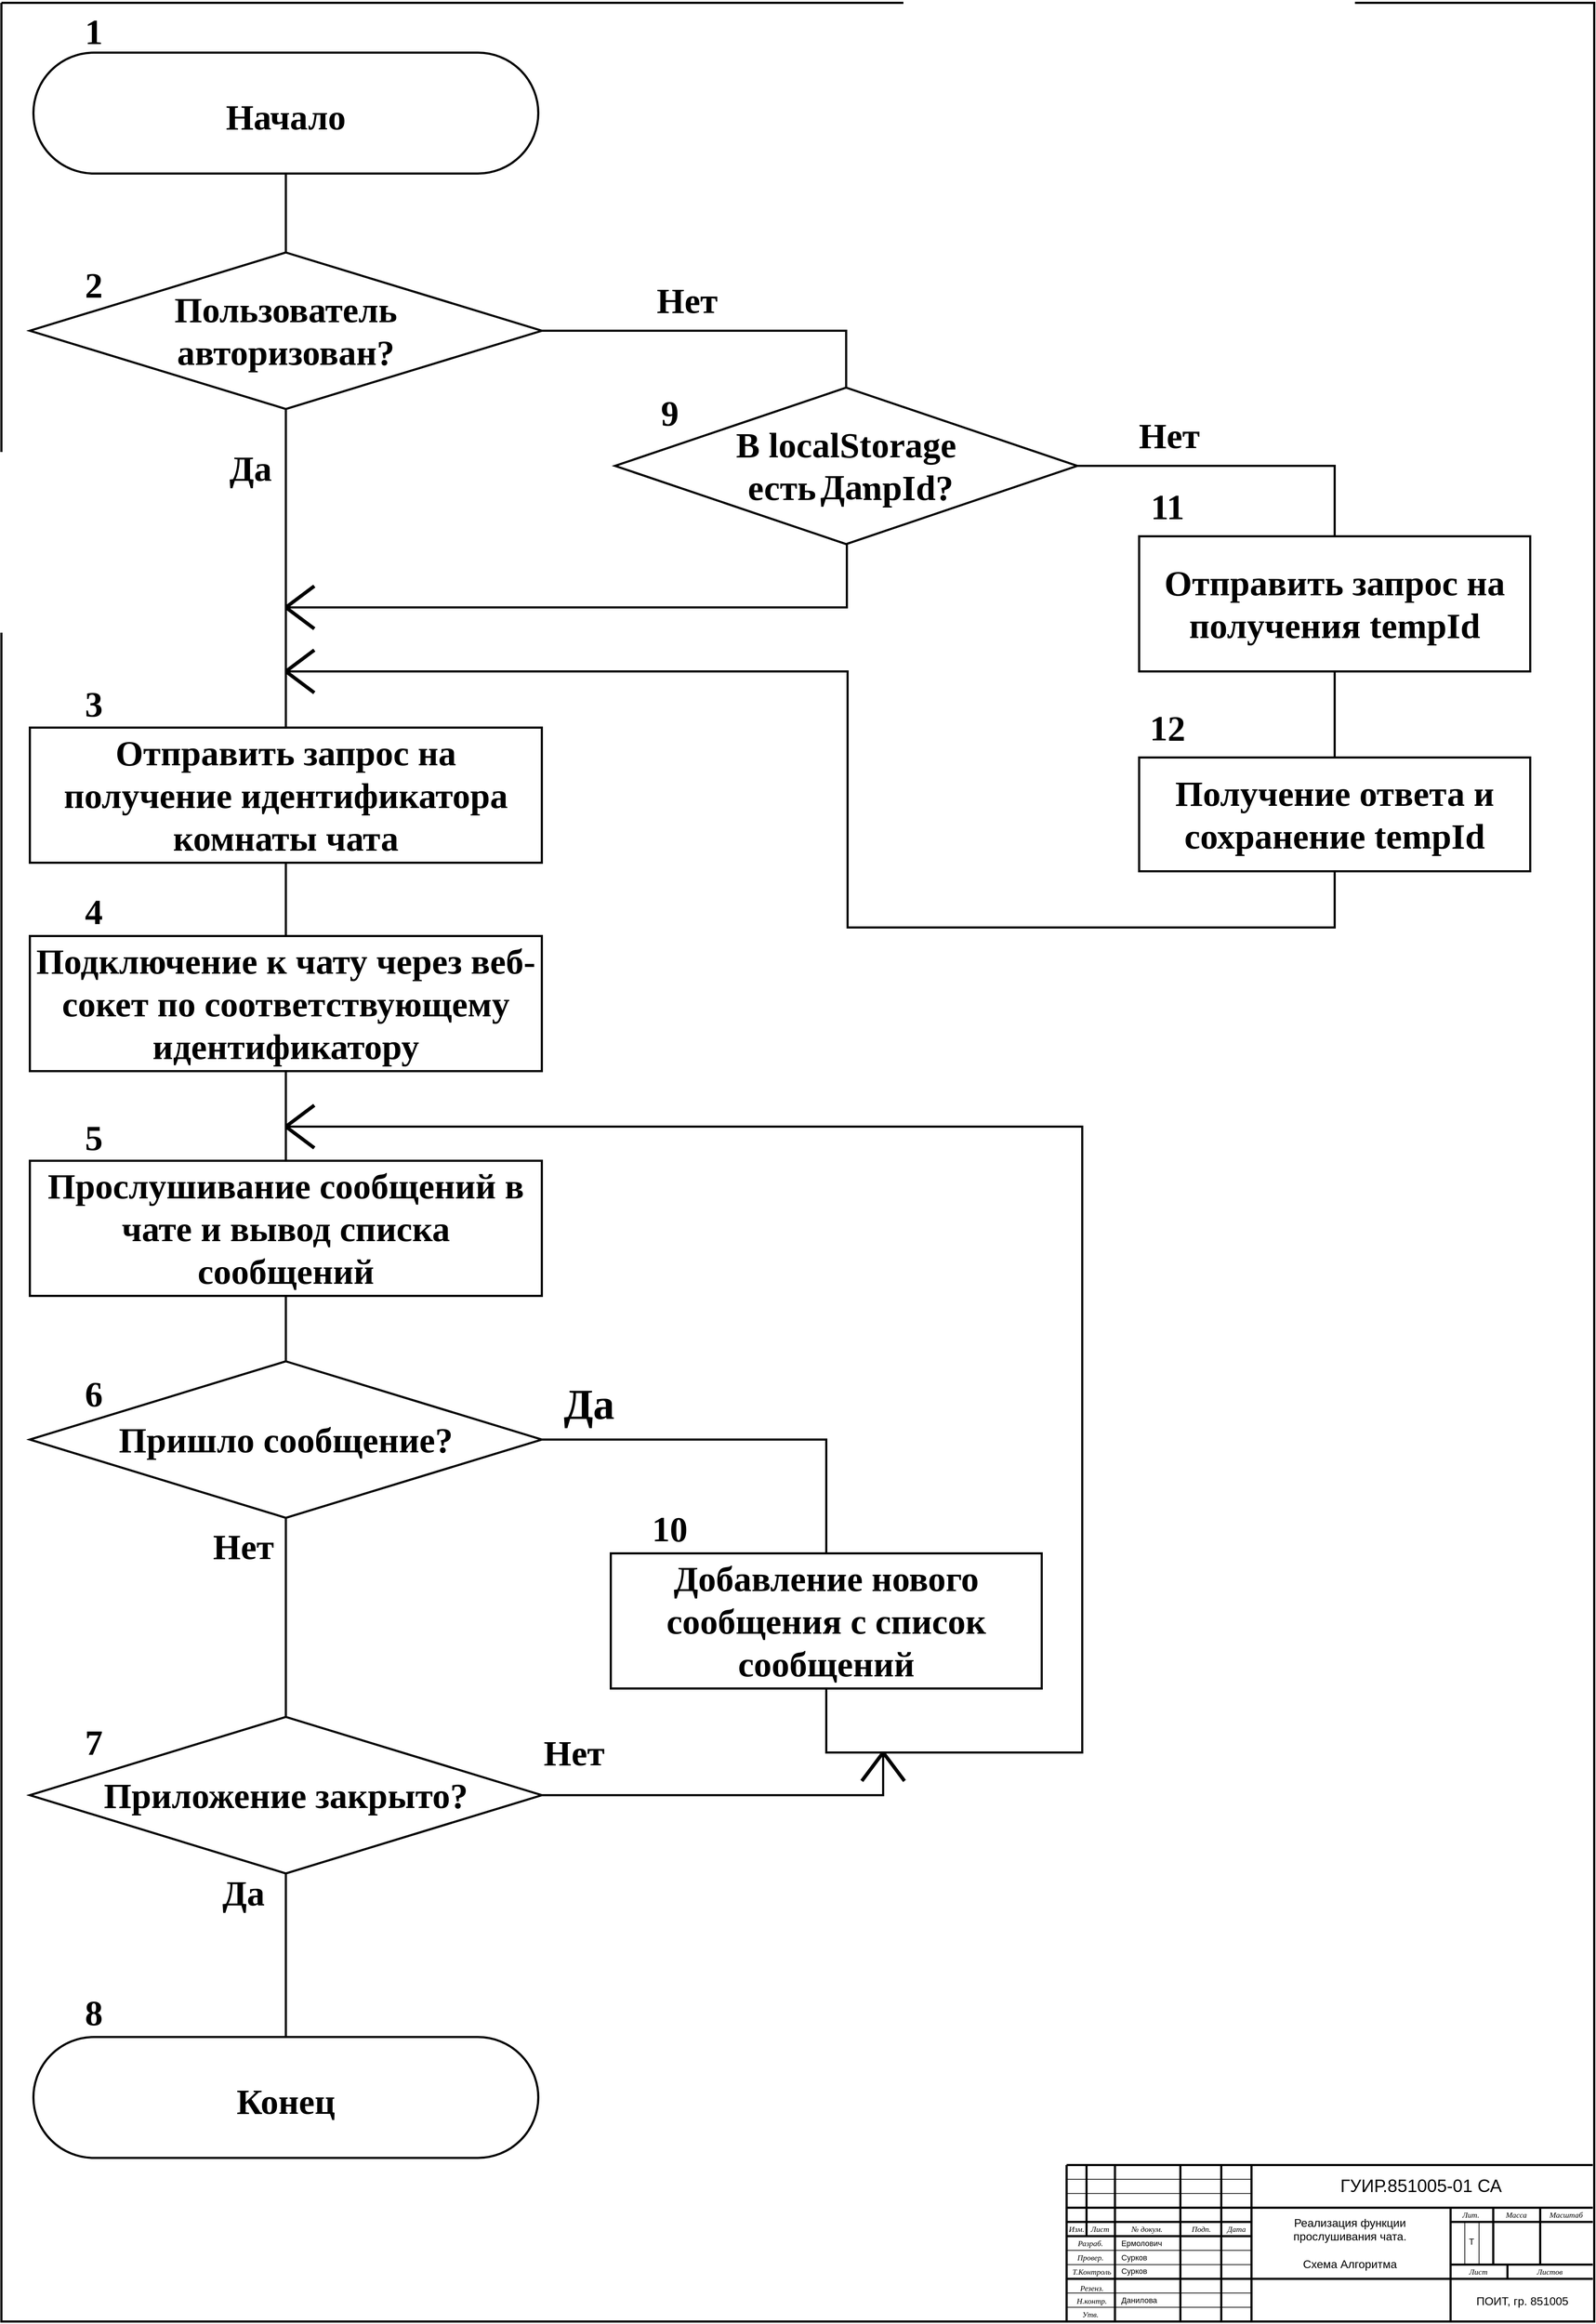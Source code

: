 <mxfile version="18.1.3" type="device"><diagram id="Jx7W27G5eMbYOSLs-igY" name="Page-1"><mxGraphModel dx="2893" dy="1510" grid="1" gridSize="10" guides="1" tooltips="1" connect="1" arrows="1" fold="1" page="1" pageScale="1" pageWidth="2339" pageHeight="3300" math="0" shadow="0"><root><mxCell id="0"/><mxCell id="1" parent="0"/><mxCell id="3Q3gB1bgfuPKkqNtefiD-2" value="" style="verticalAlign=middle;align=center;vsdxID=1;fillColor=none;gradientColor=none;shape=stencil(nZBLDoAgDERP0z3SIyjew0SURgSD+Lu9kMZoXLhwN9O+tukAlrNpJg1SzDH4QW/URgNYgZTkjA4UkwJUgGXng+6DX1zLfmoymdXo17xh5zmRJ6Q42BWCfc2oJfdAr+Yv+AP9Cb7OJ3H/2JG1HNGz/84klThPVCc=);strokeColor=#000000;strokeWidth=3;labelBackgroundColor=none;rounded=0;html=1;whiteSpace=wrap;direction=south;fontSize=35;" parent="1" vertex="1"><mxGeometry x="80" y="20" width="2240" height="3260" as="geometry"/></mxCell><mxCell id="3Q3gB1bgfuPKkqNtefiD-3" style="vsdxID=28;edgeStyle=none;startArrow=none;endArrow=none;startSize=5;endSize=5;strokeWidth=3;strokeColor=#000000;spacingTop=0;spacingBottom=0;spacingLeft=0;spacingRight=0;verticalAlign=middle;html=1;labelBackgroundColor=none;rounded=0;" parent="1" edge="1"><mxGeometry relative="1" as="geometry"><Array as="points"/><mxPoint x="2198" y="3200.0" as="sourcePoint"/><mxPoint x="2198" y="3220.0" as="targetPoint"/></mxGeometry></mxCell><mxCell id="3Q3gB1bgfuPKkqNtefiD-4" style="vsdxID=27;edgeStyle=none;startArrow=none;endArrow=none;startSize=5;endSize=5;strokeWidth=3;strokeColor=#000000;spacingTop=0;spacingBottom=0;spacingLeft=0;spacingRight=0;verticalAlign=middle;html=1;labelBackgroundColor=none;rounded=0;" parent="1" edge="1"><mxGeometry relative="1" as="geometry"><Array as="points"/><mxPoint x="2244" y="3120.0" as="sourcePoint"/><mxPoint x="2244" y="3200.0" as="targetPoint"/></mxGeometry></mxCell><mxCell id="3Q3gB1bgfuPKkqNtefiD-5" style="vsdxID=26;edgeStyle=none;startArrow=none;endArrow=none;startSize=5;endSize=5;strokeWidth=3;strokeColor=#000000;spacingTop=0;spacingBottom=0;spacingLeft=0;spacingRight=0;verticalAlign=middle;html=1;labelBackgroundColor=none;rounded=0;" parent="1" edge="1"><mxGeometry relative="1" as="geometry"><Array as="points"/><mxPoint x="2178" y="3120.0" as="sourcePoint"/><mxPoint x="2178" y="3200.0" as="targetPoint"/></mxGeometry></mxCell><mxCell id="3Q3gB1bgfuPKkqNtefiD-6" style="vsdxID=25;edgeStyle=none;startArrow=none;endArrow=none;startSize=5;endSize=5;strokeColor=#000000;spacingTop=0;spacingBottom=0;spacingLeft=0;spacingRight=0;verticalAlign=middle;html=1;labelBackgroundColor=none;rounded=0;" parent="1" edge="1"><mxGeometry relative="1" as="geometry"><Array as="points"/><mxPoint x="2158" y="3140.0" as="sourcePoint"/><mxPoint x="2158" y="3200.0" as="targetPoint"/></mxGeometry></mxCell><mxCell id="3Q3gB1bgfuPKkqNtefiD-7" style="vsdxID=24;edgeStyle=none;startArrow=none;endArrow=none;startSize=5;endSize=5;strokeColor=#000000;spacingTop=0;spacingBottom=0;spacingLeft=0;spacingRight=0;verticalAlign=middle;html=1;labelBackgroundColor=none;rounded=0;" parent="1" edge="1"><mxGeometry relative="1" as="geometry"><Array as="points"/><mxPoint x="2138" y="3140.0" as="sourcePoint"/><mxPoint x="2138" y="3200.0" as="targetPoint"/></mxGeometry></mxCell><mxCell id="3Q3gB1bgfuPKkqNtefiD-8" style="vsdxID=23;edgeStyle=none;startArrow=none;endArrow=none;startSize=5;endSize=5;strokeWidth=3;strokeColor=#000000;spacingTop=0;spacingBottom=0;spacingLeft=0;spacingRight=0;verticalAlign=middle;html=1;labelBackgroundColor=none;rounded=0;" parent="1" edge="1"><mxGeometry relative="1" as="geometry"><mxPoint as="offset"/><Array as="points"/><mxPoint x="2118" y="3140.0" as="sourcePoint"/><mxPoint x="2318" y="3140.0" as="targetPoint"/></mxGeometry></mxCell><mxCell id="3Q3gB1bgfuPKkqNtefiD-9" style="vsdxID=22;edgeStyle=none;startArrow=none;endArrow=none;startSize=5;endSize=5;strokeWidth=3;strokeColor=#000000;spacingTop=0;spacingBottom=0;spacingLeft=0;spacingRight=0;verticalAlign=middle;html=1;labelBackgroundColor=none;rounded=0;" parent="1" edge="1"><mxGeometry relative="1" as="geometry"><mxPoint as="offset"/><Array as="points"/><mxPoint x="2118" y="3200.0" as="sourcePoint"/><mxPoint x="2318" y="3200.0" as="targetPoint"/></mxGeometry></mxCell><mxCell id="3Q3gB1bgfuPKkqNtefiD-10" style="vsdxID=21;edgeStyle=none;startArrow=none;endArrow=none;startSize=5;endSize=5;strokeWidth=3;strokeColor=#000000;spacingTop=0;spacingBottom=0;spacingLeft=0;spacingRight=0;verticalAlign=middle;html=1;labelBackgroundColor=none;rounded=0;" parent="1" edge="1"><mxGeometry relative="1" as="geometry"><Array as="points"/><mxPoint x="1606" y="3060.0" as="sourcePoint"/><mxPoint x="1606" y="3160.0" as="targetPoint"/></mxGeometry></mxCell><mxCell id="3Q3gB1bgfuPKkqNtefiD-11" style="vsdxID=20;edgeStyle=none;startArrow=none;endArrow=none;startSize=5;endSize=5;strokeColor=#000000;spacingTop=0;spacingBottom=0;spacingLeft=0;spacingRight=0;verticalAlign=middle;html=1;labelBackgroundColor=none;rounded=0;" parent="1" edge="1"><mxGeometry relative="1" as="geometry"><mxPoint as="offset"/><Array as="points"/><mxPoint x="1578" y="3080.0" as="sourcePoint"/><mxPoint x="1838" y="3080.0" as="targetPoint"/></mxGeometry></mxCell><mxCell id="3Q3gB1bgfuPKkqNtefiD-12" style="vsdxID=19;edgeStyle=none;startArrow=none;endArrow=none;startSize=5;endSize=5;strokeColor=#000000;spacingTop=0;spacingBottom=0;spacingLeft=0;spacingRight=0;verticalAlign=middle;html=1;labelBackgroundColor=none;rounded=0;" parent="1" edge="1"><mxGeometry relative="1" as="geometry"><mxPoint as="offset"/><Array as="points"/><mxPoint x="1578" y="3100.0" as="sourcePoint"/><mxPoint x="1838" y="3100.0" as="targetPoint"/></mxGeometry></mxCell><mxCell id="3Q3gB1bgfuPKkqNtefiD-13" style="vsdxID=18;edgeStyle=none;startArrow=none;endArrow=none;startSize=5;endSize=5;strokeWidth=3;strokeColor=#000000;spacingTop=0;spacingBottom=0;spacingLeft=0;spacingRight=0;verticalAlign=middle;html=1;labelBackgroundColor=none;rounded=0;" parent="1" edge="1"><mxGeometry relative="1" as="geometry"><mxPoint as="offset"/><Array as="points"/><mxPoint x="1578" y="3140.0" as="sourcePoint"/><mxPoint x="1838" y="3140.0" as="targetPoint"/></mxGeometry></mxCell><mxCell id="3Q3gB1bgfuPKkqNtefiD-14" value="" style="vsdxID=17;edgeStyle=none;startArrow=none;endArrow=none;startSize=5;endSize=5;strokeWidth=3;strokeColor=#000000;spacingTop=0;spacingBottom=0;spacingLeft=0;spacingRight=0;verticalAlign=middle;html=1;labelBackgroundColor=none;rounded=0;align=center;" parent="1" edge="1"><mxGeometry relative="1" as="geometry"><mxPoint as="offset"/><Array as="points"/><mxPoint x="1578" y="3160.0" as="sourcePoint"/><mxPoint x="1838" y="3160.0" as="targetPoint"/></mxGeometry></mxCell><mxCell id="3Q3gB1bgfuPKkqNtefiD-15" style="vsdxID=16;edgeStyle=none;startArrow=none;endArrow=none;startSize=5;endSize=5;strokeColor=#000000;spacingTop=0;spacingBottom=0;spacingLeft=0;spacingRight=0;verticalAlign=middle;html=1;labelBackgroundColor=none;rounded=0;" parent="1" edge="1"><mxGeometry relative="1" as="geometry"><mxPoint as="offset"/><Array as="points"/><mxPoint x="1578" y="3180.0" as="sourcePoint"/><mxPoint x="1838" y="3180.0" as="targetPoint"/></mxGeometry></mxCell><mxCell id="3Q3gB1bgfuPKkqNtefiD-16" style="vsdxID=15;edgeStyle=none;startArrow=none;endArrow=none;startSize=5;endSize=5;strokeColor=#000000;spacingTop=0;spacingBottom=0;spacingLeft=0;spacingRight=0;verticalAlign=middle;html=1;labelBackgroundColor=none;rounded=0;" parent="1" edge="1"><mxGeometry relative="1" as="geometry"><mxPoint as="offset"/><Array as="points"/><mxPoint x="1578" y="3200.0" as="sourcePoint"/><mxPoint x="1838" y="3200.0" as="targetPoint"/></mxGeometry></mxCell><mxCell id="3Q3gB1bgfuPKkqNtefiD-17" value="" style="vsdxID=14;edgeStyle=none;startArrow=none;endArrow=none;startSize=5;endSize=5;strokeColor=#000000;spacingTop=0;spacingBottom=0;spacingLeft=0;spacingRight=0;verticalAlign=middle;html=1;labelBackgroundColor=none;rounded=0;align=center;" parent="1" edge="1"><mxGeometry relative="1" as="geometry"><mxPoint as="offset"/><Array as="points"/><mxPoint x="1578" y="3240.0" as="sourcePoint"/><mxPoint x="1838" y="3240.0" as="targetPoint"/></mxGeometry></mxCell><mxCell id="3Q3gB1bgfuPKkqNtefiD-18" style="vsdxID=13;edgeStyle=none;startArrow=none;endArrow=none;startSize=5;endSize=5;strokeColor=#000000;spacingTop=0;spacingBottom=0;spacingLeft=0;spacingRight=0;verticalAlign=middle;html=1;labelBackgroundColor=none;rounded=0;" parent="1" edge="1"><mxGeometry relative="1" as="geometry"><mxPoint as="offset"/><Array as="points"/><mxPoint x="1578" y="3260.0" as="sourcePoint"/><mxPoint x="1838" y="3260.0" as="targetPoint"/></mxGeometry></mxCell><mxCell id="3Q3gB1bgfuPKkqNtefiD-19" style="vsdxID=12;edgeStyle=none;startArrow=none;endArrow=none;startSize=5;endSize=5;strokeWidth=3;strokeColor=#000000;spacingTop=0;spacingBottom=0;spacingLeft=0;spacingRight=0;verticalAlign=middle;html=1;labelBackgroundColor=none;rounded=0;" parent="1" edge="1"><mxGeometry relative="1" as="geometry"><Array as="points"/><mxPoint x="2118" y="3280.0" as="sourcePoint"/><mxPoint x="2118" y="3120.0" as="targetPoint"/></mxGeometry></mxCell><mxCell id="3Q3gB1bgfuPKkqNtefiD-20" style="vsdxID=11;edgeStyle=none;startArrow=none;endArrow=none;startSize=5;endSize=5;strokeWidth=3;strokeColor=#000000;spacingTop=0;spacingBottom=0;spacingLeft=0;spacingRight=0;verticalAlign=middle;html=1;labelBackgroundColor=none;rounded=0;" parent="1" edge="1"><mxGeometry relative="1" as="geometry"><Array as="points"/><mxPoint x="1838" y="3280.0" as="sourcePoint"/><mxPoint x="1838" y="3060.0" as="targetPoint"/></mxGeometry></mxCell><mxCell id="3Q3gB1bgfuPKkqNtefiD-21" style="vsdxID=10;edgeStyle=none;startArrow=none;endArrow=none;startSize=5;endSize=5;strokeWidth=3;strokeColor=#000000;spacingTop=0;spacingBottom=0;spacingLeft=0;spacingRight=0;verticalAlign=middle;html=1;labelBackgroundColor=none;rounded=0;" parent="1" edge="1"><mxGeometry relative="1" as="geometry"><Array as="points"/><mxPoint x="1795.5" y="3280.0" as="sourcePoint"/><mxPoint x="1795.5" y="3060.0" as="targetPoint"/></mxGeometry></mxCell><mxCell id="3Q3gB1bgfuPKkqNtefiD-22" style="vsdxID=9;edgeStyle=none;startArrow=none;endArrow=none;startSize=5;endSize=5;strokeWidth=3;strokeColor=#000000;spacingTop=0;spacingBottom=0;spacingLeft=0;spacingRight=0;verticalAlign=middle;html=1;labelBackgroundColor=none;rounded=0;" parent="1" edge="1"><mxGeometry relative="1" as="geometry"><Array as="points"/><mxPoint x="1738" y="3280.0" as="sourcePoint"/><mxPoint x="1738" y="3060.0" as="targetPoint"/></mxGeometry></mxCell><mxCell id="3Q3gB1bgfuPKkqNtefiD-23" style="vsdxID=8;edgeStyle=none;startArrow=none;endArrow=none;startSize=5;endSize=5;strokeWidth=3;strokeColor=#000000;spacingTop=0;spacingBottom=0;spacingLeft=0;spacingRight=0;verticalAlign=middle;html=1;labelBackgroundColor=none;rounded=0;" parent="1" edge="1"><mxGeometry relative="1" as="geometry"><Array as="points"/><mxPoint x="1646" y="3280.0" as="sourcePoint"/><mxPoint x="1646" y="3060.0" as="targetPoint"/></mxGeometry></mxCell><mxCell id="3Q3gB1bgfuPKkqNtefiD-24" value="" style="vsdxID=7;edgeStyle=none;startArrow=none;endArrow=none;startSize=5;endSize=5;strokeWidth=3;strokeColor=#000000;spacingTop=0;spacingBottom=0;spacingLeft=0;spacingRight=0;verticalAlign=middle;html=1;labelBackgroundColor=none;rounded=0;align=center;" parent="1" edge="1"><mxGeometry relative="1" as="geometry"><mxPoint as="offset"/><Array as="points"/><mxPoint x="1578" y="3220.0" as="sourcePoint"/><mxPoint x="2318" y="3220.0" as="targetPoint"/></mxGeometry></mxCell><mxCell id="3Q3gB1bgfuPKkqNtefiD-25" style="vsdxID=6;edgeStyle=none;startArrow=none;endArrow=none;startSize=5;endSize=5;strokeWidth=3;strokeColor=#000000;spacingTop=0;spacingBottom=0;spacingLeft=0;spacingRight=0;verticalAlign=middle;html=1;labelBackgroundColor=none;rounded=0;" parent="1" edge="1"><mxGeometry relative="1" as="geometry"><mxPoint as="offset"/><Array as="points"/><mxPoint x="1578" y="3120.0" as="sourcePoint"/><mxPoint x="2318" y="3120.0" as="targetPoint"/></mxGeometry></mxCell><mxCell id="3Q3gB1bgfuPKkqNtefiD-26" style="vsdxID=2;edgeStyle=none;startArrow=none;endArrow=none;startSize=5;endSize=5;strokeWidth=3;strokeColor=#000000;spacingTop=0;spacingBottom=0;spacingLeft=0;spacingRight=0;verticalAlign=middle;html=1;labelBackgroundColor=none;rounded=0;" parent="1" edge="1"><mxGeometry relative="1" as="geometry"><mxPoint as="offset"/><Array as="points"/><mxPoint x="1578" y="3060.0" as="sourcePoint"/><mxPoint x="2318" y="3060.0" as="targetPoint"/></mxGeometry></mxCell><mxCell id="3Q3gB1bgfuPKkqNtefiD-27" style="vsdxID=5;edgeStyle=none;startArrow=none;endArrow=none;startSize=5;endSize=5;strokeWidth=3;strokeColor=#000000;spacingTop=0;spacingBottom=0;spacingLeft=0;spacingRight=0;verticalAlign=middle;html=1;labelBackgroundColor=none;rounded=0;" parent="1" edge="1"><mxGeometry relative="1" as="geometry"><Array as="points"/><mxPoint x="1578" y="3280.0" as="sourcePoint"/><mxPoint x="1578" y="3060.0" as="targetPoint"/></mxGeometry></mxCell><mxCell id="3Q3gB1bgfuPKkqNtefiD-28" value="&lt;font style=&quot;font-size:11px;font-family:Arial Cyr;color:#000000;direction:ltr;letter-spacing:0px;line-height:120%;opacity:1&quot;&gt;&lt;i&gt;Провер.&lt;br/&gt;&lt;/i&gt;&lt;/font&gt;" style="verticalAlign=middle;align=center;vsdxID=32;fillColor=none;gradientColor=none;strokeColor=none;labelBackgroundColor=none;rounded=0;html=1;whiteSpace=wrap;" parent="1" vertex="1"><mxGeometry x="1579" y="3180" width="65" height="19" as="geometry"/></mxCell><mxCell id="3Q3gB1bgfuPKkqNtefiD-29" value="&lt;font style=&quot;font-size:11px;font-family:Arial Cyr;color:#000000;direction:ltr;letter-spacing:0px;line-height:120%;opacity:1&quot;&gt;&lt;i&gt;Разраб.&lt;br/&gt;&lt;/i&gt;&lt;/font&gt;" style="verticalAlign=middle;align=center;vsdxID=33;fillColor=none;gradientColor=none;strokeColor=none;labelBackgroundColor=none;rounded=0;html=1;whiteSpace=wrap;" parent="1" vertex="1"><mxGeometry x="1579" y="3161" width="65" height="17" as="geometry"/></mxCell><mxCell id="3Q3gB1bgfuPKkqNtefiD-30" value="&lt;font style=&quot;font-size:11px;font-family:Arial Cyr;color:#000000;direction:ltr;letter-spacing:0px;line-height:120%;opacity:1&quot;&gt;&lt;i&gt;Изм.&lt;br/&gt;&lt;/i&gt;&lt;/font&gt;" style="verticalAlign=middle;align=center;vsdxID=34;fillColor=none;gradientColor=none;strokeColor=none;labelBackgroundColor=none;rounded=0;html=1;whiteSpace=wrap;" parent="1" vertex="1"><mxGeometry x="1574" y="3141" width="36" height="17" as="geometry"/></mxCell><mxCell id="3Q3gB1bgfuPKkqNtefiD-31" value="&lt;font style=&quot;font-size:11px;font-family:Arial Cyr;color:#000000;direction:ltr;letter-spacing:0px;line-height:120%;opacity:1&quot;&gt;&lt;i&gt;Лист&lt;br/&gt;&lt;/i&gt;&lt;/font&gt;" style="verticalAlign=middle;align=center;vsdxID=35;fillColor=none;gradientColor=none;strokeColor=none;labelBackgroundColor=none;rounded=0;html=1;whiteSpace=wrap;" parent="1" vertex="1"><mxGeometry x="1604" y="3141" width="42" height="17" as="geometry"/></mxCell><mxCell id="3Q3gB1bgfuPKkqNtefiD-32" value="&lt;font style=&quot;font-size:11px;font-family:Arial Cyr;color:#000000;direction:ltr;letter-spacing:0px;line-height:120%;opacity:1&quot;&gt;&lt;i&gt;№ докум.&lt;br/&gt;&lt;/i&gt;&lt;/font&gt;" style="verticalAlign=middle;align=center;vsdxID=36;fillColor=none;gradientColor=none;strokeColor=none;labelBackgroundColor=none;rounded=0;html=1;whiteSpace=wrap;" parent="1" vertex="1"><mxGeometry x="1647" y="3141" width="88" height="17" as="geometry"/></mxCell><mxCell id="3Q3gB1bgfuPKkqNtefiD-33" value="&lt;font style=&quot;font-size:11px;font-family:Arial Cyr;color:#000000;direction:ltr;letter-spacing:0px;line-height:120%;opacity:1&quot;&gt;&lt;i&gt;Подп.&lt;br/&gt;&lt;/i&gt;&lt;/font&gt;" style="verticalAlign=middle;align=center;vsdxID=41;fillColor=none;gradientColor=none;strokeColor=none;labelBackgroundColor=none;rounded=0;html=1;whiteSpace=wrap;" parent="1" vertex="1"><mxGeometry x="1739" y="3141" width="57" height="17" as="geometry"/></mxCell><mxCell id="3Q3gB1bgfuPKkqNtefiD-34" value="&lt;font style=&quot;font-size:11px;font-family:Arial Cyr;color:#000000;direction:ltr;letter-spacing:0px;line-height:120%;opacity:1&quot;&gt;&lt;i&gt;Дата&lt;br/&gt;&lt;/i&gt;&lt;/font&gt;" style="verticalAlign=middle;align=center;vsdxID=42;fillColor=none;gradientColor=none;strokeColor=none;labelBackgroundColor=none;rounded=0;html=1;whiteSpace=wrap;" parent="1" vertex="1"><mxGeometry x="1796" y="3141" width="42" height="17" as="geometry"/></mxCell><mxCell id="3Q3gB1bgfuPKkqNtefiD-35" value="&lt;font style=&quot;font-size:11px;font-family:Arial Cyr;color:#000000;direction:ltr;letter-spacing:0px;line-height:120%;opacity:1&quot;&gt;&lt;i&gt;Лит.&lt;br/&gt;&lt;/i&gt;&lt;/font&gt;" style="verticalAlign=middle;align=center;vsdxID=43;fillColor=none;gradientColor=none;strokeColor=none;labelBackgroundColor=none;rounded=0;html=1;whiteSpace=wrap;" parent="1" vertex="1"><mxGeometry x="2118" y="3121" width="57" height="17" as="geometry"/></mxCell><mxCell id="3Q3gB1bgfuPKkqNtefiD-36" value="&lt;font style=&quot;font-size:11px;font-family:Arial Cyr;color:#000000;direction:ltr;letter-spacing:0px;line-height:120%;opacity:1&quot;&gt;&lt;i&gt;Масса&lt;br/&gt;&lt;/i&gt;&lt;/font&gt;" style="verticalAlign=middle;align=center;vsdxID=44;fillColor=none;gradientColor=none;strokeColor=none;labelBackgroundColor=none;rounded=0;html=1;whiteSpace=wrap;" parent="1" vertex="1"><mxGeometry x="2179" y="3121" width="63" height="17" as="geometry"/></mxCell><mxCell id="3Q3gB1bgfuPKkqNtefiD-37" value="&lt;font style=&quot;font-size:11px;font-family:Arial Cyr;color:#000000;direction:ltr;letter-spacing:0px;line-height:120%;opacity:1&quot;&gt;&lt;i&gt;Масштаб&lt;br/&gt;&lt;/i&gt;&lt;/font&gt;" style="verticalAlign=middle;align=center;vsdxID=45;fillColor=none;gradientColor=none;strokeColor=none;labelBackgroundColor=none;rounded=0;html=1;whiteSpace=wrap;" parent="1" vertex="1"><mxGeometry x="2245" y="3121" width="71" height="17" as="geometry"/></mxCell><mxCell id="3Q3gB1bgfuPKkqNtefiD-38" value="&lt;font style=&quot;font-size:11px;font-family:Arial Cyr;color:#000000;direction:ltr;letter-spacing:0px;line-height:120%;opacity:1&quot;&gt;&lt;i&gt;Листов&lt;br/&gt;&lt;/i&gt;&lt;/font&gt;" style="verticalAlign=middle;align=center;vsdxID=46;fillColor=none;gradientColor=none;strokeColor=none;labelBackgroundColor=none;rounded=0;html=1;whiteSpace=wrap;" parent="1" vertex="1"><mxGeometry x="2199" y="3201" width="117" height="17" as="geometry"/></mxCell><mxCell id="3Q3gB1bgfuPKkqNtefiD-39" value="&lt;font style=&quot;font-size:11px;font-family:Arial Cyr;color:#000000;direction:ltr;letter-spacing:0px;line-height:120%;opacity:1&quot;&gt;&lt;i&gt;Лист&lt;br/&gt;&lt;/i&gt;&lt;/font&gt;" style="verticalAlign=middle;align=center;vsdxID=47;fillColor=none;gradientColor=none;strokeColor=none;labelBackgroundColor=none;rounded=0;html=1;whiteSpace=wrap;" parent="1" vertex="1"><mxGeometry x="2119" y="3201" width="76" height="17" as="geometry"/></mxCell><mxCell id="3Q3gB1bgfuPKkqNtefiD-40" value="&lt;p style=&quot;margin-left: 0 ; margin-right: 0 ; margin-top: 0px ; margin-bottom: 0px ; text-indent: 0 ; direction: ltr&quot;&gt;&lt;font style=&quot;font-size: 19px ; color: #000000 ; direction: ltr ; letter-spacing: 0px ; line-height: 120% ; opacity: 1&quot;&gt;&lt;font style=&quot;letter-spacing: 0px; font-size: 25px; font-family: arial; direction: ltr; line-height: 30px; opacity: 1;&quot;&gt;ГУИР.8&lt;/font&gt;&lt;font style=&quot;letter-spacing: 0px; font-size: 25px; font-family: arial; direction: ltr; line-height: 30px; opacity: 1;&quot;&gt;51005-01&amp;nbsp;&lt;/font&gt;&lt;font style=&quot;letter-spacing: 0px; font-size: 25px; font-family: arial; direction: ltr; line-height: 30px; opacity: 1;&quot;&gt;СА&lt;/font&gt;&lt;i&gt;&lt;br&gt;&lt;/i&gt;&lt;/font&gt;&lt;/p&gt;" style="verticalAlign=middle;align=center;vsdxID=97;fillColor=none;gradientColor=none;strokeColor=none;labelBackgroundColor=none;rounded=0;html=1;whiteSpace=wrap;" parent="1" vertex="1"><mxGeometry x="1837" y="3058" width="479" height="60" as="geometry"/></mxCell><mxCell id="3Q3gB1bgfuPKkqNtefiD-41" value="&lt;font style=&quot;font-size: 16px ; font-family: &amp;quot;arial&amp;quot; ; color: #000000 ; direction: ltr ; letter-spacing: 0px ; line-height: 120% ; opacity: 1&quot;&gt;Реализация функции прослушивания чата.&lt;br&gt;&lt;br&gt;Схема Алгоритма&lt;br&gt;&lt;/font&gt;" style="verticalAlign=middle;align=center;vsdxID=98;fillColor=none;gradientColor=none;strokeColor=none;labelBackgroundColor=none;rounded=0;html=1;whiteSpace=wrap;" parent="1" vertex="1"><mxGeometry x="1837" y="3119" width="279" height="101" as="geometry"/></mxCell><mxCell id="3Q3gB1bgfuPKkqNtefiD-42" value="&lt;font style=&quot;font-size: 16px ; font-family: &amp;#34;arial&amp;#34; ; color: #000000 ; direction: ltr ; letter-spacing: 0px ; line-height: 120% ; opacity: 1&quot;&gt;ПОИТ, гр. 851005&lt;br&gt;&lt;/font&gt;" style="verticalAlign=middle;align=center;vsdxID=256;fillColor=none;gradientColor=none;shape=stencil(nZBLDoAgDERP0z3SIyjew0SURgSD+Lu9kMZoXLhwN9O+tukAlrNpJg1SzDH4QW/URgNYgZTkjA4UkwJUgGXng+6DX1zLfmoymdXo17xh5zmRJ6Q42BWCfc2oJfdAr+Yv+AP9Cb7OJ3H/2JG1HNGz/84klThPVCc=);strokeColor=none;labelBackgroundColor=none;rounded=0;html=1;whiteSpace=wrap;" parent="1" vertex="1"><mxGeometry x="2118" y="3223" width="202" height="56" as="geometry"/></mxCell><mxCell id="3Q3gB1bgfuPKkqNtefiD-43" value="&lt;font style=&quot;font-size: 11px ; font-family: &amp;quot;arial&amp;quot; ; color: #000000 ; direction: ltr ; letter-spacing: 0px ; line-height: 120% ; opacity: 1&quot;&gt;Ермолович&lt;br&gt;&lt;/font&gt;" style="verticalAlign=middle;align=left;vsdxID=257;fillColor=none;gradientColor=none;shape=stencil(nZBLDoAgDERP0z3SIyjew0SURgSD+Lu9kMZoXLhwN9O+tukAlrNpJg1SzDH4QW/URgNYgZTkjA4UkwJUgGXng+6DX1zLfmoymdXo17xh5zmRJ6Q42BWCfc2oJfdAr+Yv+AP9Cb7OJ3H/2JG1HNGz/84klThPVCc=);strokeColor=none;labelBackgroundColor=none;rounded=0;html=1;whiteSpace=wrap;" parent="1" vertex="1"><mxGeometry x="1653" y="3159.5" width="76" height="20" as="geometry"/></mxCell><mxCell id="3Q3gB1bgfuPKkqNtefiD-44" value="&lt;font style=&quot;font-size: 11px ; font-family: &amp;quot;arial&amp;quot; ; color: #000000 ; direction: ltr ; letter-spacing: 0px ; line-height: 120% ; opacity: 1&quot;&gt;Сурков&lt;br&gt;&lt;/font&gt;" style="verticalAlign=middle;align=left;vsdxID=259;fillColor=none;gradientColor=none;shape=stencil(nZBLDoAgDERP0z3SIyjew0SURgSD+Lu9kMZoXLhwN9O+tukAlrNpJg1SzDH4QW/URgNYgZTkjA4UkwJUgGXng+6DX1zLfmoymdXo17xh5zmRJ6Q42BWCfc2oJfdAr+Yv+AP9Cb7OJ3H/2JG1HNGz/84klThPVCc=);strokeColor=none;labelBackgroundColor=none;rounded=0;html=1;whiteSpace=wrap;" parent="1" vertex="1"><mxGeometry x="1653" y="3181" width="64" height="17" as="geometry"/></mxCell><mxCell id="3Q3gB1bgfuPKkqNtefiD-45" value="&lt;font style=&quot;font-size:11px;font-family:Arial Cyr;color:#000000;direction:ltr;letter-spacing:0px;line-height:120%;opacity:1&quot;&gt;&lt;i&gt;Т.Контроль&lt;br&gt;&lt;/i&gt;&lt;/font&gt;" style="verticalAlign=middle;align=center;vsdxID=32;fillColor=none;gradientColor=none;strokeColor=none;labelBackgroundColor=none;rounded=0;html=1;whiteSpace=wrap;" parent="1" vertex="1"><mxGeometry x="1581" y="3200" width="65" height="19" as="geometry"/></mxCell><mxCell id="3Q3gB1bgfuPKkqNtefiD-46" value="&lt;font style=&quot;font-size:11px;font-family:Arial Cyr;color:#000000;direction:ltr;letter-spacing:0px;line-height:120%;opacity:1&quot;&gt;&lt;i&gt;Резенз.&lt;br&gt;&lt;/i&gt;&lt;/font&gt;" style="verticalAlign=middle;align=center;vsdxID=32;fillColor=none;gradientColor=none;strokeColor=none;labelBackgroundColor=none;rounded=0;html=1;whiteSpace=wrap;" parent="1" vertex="1"><mxGeometry x="1581" y="3223" width="65" height="19" as="geometry"/></mxCell><mxCell id="3Q3gB1bgfuPKkqNtefiD-47" value="&lt;font style=&quot;font-size:11px;font-family:Arial Cyr;color:#000000;direction:ltr;letter-spacing:0px;line-height:120%;opacity:1&quot;&gt;&lt;i&gt;Н.контр.&lt;br&gt;&lt;/i&gt;&lt;/font&gt;" style="verticalAlign=middle;align=center;vsdxID=32;fillColor=none;gradientColor=none;strokeColor=none;labelBackgroundColor=none;rounded=0;html=1;whiteSpace=wrap;" parent="1" vertex="1"><mxGeometry x="1581" y="3241.5" width="65" height="19" as="geometry"/></mxCell><mxCell id="3Q3gB1bgfuPKkqNtefiD-48" value="&lt;font style=&quot;font-size:11px;font-family:Arial Cyr;color:#000000;direction:ltr;letter-spacing:0px;line-height:120%;opacity:1&quot;&gt;&lt;i&gt;Утв.&lt;br&gt;&lt;/i&gt;&lt;/font&gt;" style="verticalAlign=middle;align=center;vsdxID=32;fillColor=none;gradientColor=none;strokeColor=none;labelBackgroundColor=none;rounded=0;html=1;whiteSpace=wrap;" parent="1" vertex="1"><mxGeometry x="1579" y="3260" width="65" height="19" as="geometry"/></mxCell><mxCell id="3Q3gB1bgfuPKkqNtefiD-49" value="&lt;font style=&quot;font-size: 11px ; font-family: &amp;quot;arial&amp;quot; ; color: #000000 ; direction: ltr ; letter-spacing: 0px ; line-height: 120% ; opacity: 1&quot;&gt;Сурков&lt;br&gt;&lt;/font&gt;" style="verticalAlign=middle;align=left;vsdxID=259;fillColor=none;gradientColor=none;shape=stencil(nZBLDoAgDERP0z3SIyjew0SURgSD+Lu9kMZoXLhwN9O+tukAlrNpJg1SzDH4QW/URgNYgZTkjA4UkwJUgGXng+6DX1zLfmoymdXo17xh5zmRJ6Q42BWCfc2oJfdAr+Yv+AP9Cb7OJ3H/2JG1HNGz/84klThPVCc=);strokeColor=none;labelBackgroundColor=none;rounded=0;html=1;whiteSpace=wrap;" parent="1" vertex="1"><mxGeometry x="1653" y="3200" width="64" height="17" as="geometry"/></mxCell><mxCell id="3Q3gB1bgfuPKkqNtefiD-50" value="&lt;font style=&quot;font-size: 11px ; font-family: &amp;quot;arial&amp;quot; ; color: #000000 ; direction: ltr ; letter-spacing: 0px ; line-height: 120% ; opacity: 1&quot;&gt;Данилова&lt;br&gt;&lt;/font&gt;" style="verticalAlign=middle;align=left;vsdxID=257;fillColor=none;gradientColor=none;shape=stencil(nZBLDoAgDERP0z3SIyjew0SURgSD+Lu9kMZoXLhwN9O+tukAlrNpJg1SzDH4QW/URgNYgZTkjA4UkwJUgGXng+6DX1zLfmoymdXo17xh5zmRJ6Q42BWCfc2oJfdAr+Yv+AP9Cb7OJ3H/2JG1HNGz/84klThPVCc=);strokeColor=none;labelBackgroundColor=none;rounded=0;html=1;whiteSpace=wrap;" parent="1" vertex="1"><mxGeometry x="1653" y="3240" width="76" height="20" as="geometry"/></mxCell><mxCell id="3Q3gB1bgfuPKkqNtefiD-51" value="T" style="text;html=1;align=center;verticalAlign=middle;resizable=0;points=[];autosize=1;strokeColor=none;fillColor=none;" parent="1" vertex="1"><mxGeometry x="2136.5" y="3158" width="20" height="20" as="geometry"/></mxCell><mxCell id="3Q3gB1bgfuPKkqNtefiD-52" value="&lt;font size=&quot;1&quot; style=&quot;&quot;&gt;&lt;b style=&quot;font-size: 50px;&quot;&gt;Начало&lt;/b&gt;&lt;/font&gt;" style="rounded=1;whiteSpace=wrap;html=1;align=center;arcSize=50;fontSize=65;fontFamily=Times New Roman;strokeWidth=3;" parent="1" vertex="1"><mxGeometry x="125" y="90" width="710" height="170" as="geometry"/></mxCell><mxCell id="3Q3gB1bgfuPKkqNtefiD-91" style="edgeStyle=orthogonalEdgeStyle;rounded=0;orthogonalLoop=1;jettySize=auto;html=1;exitX=0.5;exitY=1;exitDx=0;exitDy=0;fontSize=65;endArrow=none;endFill=0;strokeWidth=3;" parent="1" source="0oTcWCUhxQjOAMPARlWk-38" target="3Q3gB1bgfuPKkqNtefiD-80" edge="1"><mxGeometry relative="1" as="geometry"><mxPoint x="480" y="2430" as="sourcePoint"/></mxGeometry></mxCell><mxCell id="0oTcWCUhxQjOAMPARlWk-40" value="&lt;b&gt;Да&lt;/b&gt;" style="edgeLabel;html=1;align=center;verticalAlign=middle;resizable=0;points=[];fontSize=50;fontFamily=Times New Roman;" parent="3Q3gB1bgfuPKkqNtefiD-91" vertex="1" connectable="0"><mxGeometry x="-0.788" relative="1" as="geometry"><mxPoint x="-60" y="2" as="offset"/></mxGeometry></mxCell><mxCell id="3Q3gB1bgfuPKkqNtefiD-80" value="&lt;font size=&quot;1&quot; style=&quot;&quot;&gt;&lt;b style=&quot;font-size: 50px;&quot;&gt;Конец&lt;/b&gt;&lt;/font&gt;" style="rounded=1;whiteSpace=wrap;html=1;align=center;arcSize=50;fontSize=65;fontFamily=Times New Roman;strokeWidth=3;" parent="1" vertex="1"><mxGeometry x="125" y="2880" width="710" height="170" as="geometry"/></mxCell><mxCell id="3Q3gB1bgfuPKkqNtefiD-107" value="&lt;font style=&quot;font-size: 50px;&quot;&gt;1&lt;/font&gt;" style="text;html=1;strokeColor=none;fillColor=none;align=center;verticalAlign=middle;whiteSpace=wrap;rounded=0;fontSize=65;fontStyle=1;fontFamily=Times New Roman;" parent="1" vertex="1"><mxGeometry x="180" y="40" width="60" height="30" as="geometry"/></mxCell><mxCell id="0oTcWCUhxQjOAMPARlWk-1" style="edgeStyle=orthogonalEdgeStyle;rounded=0;orthogonalLoop=1;jettySize=auto;html=1;entryX=0.5;entryY=0;entryDx=0;entryDy=0;fontSize=35;endArrow=none;endFill=0;fontFamily=Times New Roman;strokeWidth=3;exitX=0.5;exitY=1;exitDx=0;exitDy=0;" parent="1" source="3Q3gB1bgfuPKkqNtefiD-52" target="0oTcWCUhxQjOAMPARlWk-11" edge="1"><mxGeometry relative="1" as="geometry"><mxPoint x="480" y="970" as="targetPoint"/><mxPoint x="480.0" y="650" as="sourcePoint"/></mxGeometry></mxCell><mxCell id="0oTcWCUhxQjOAMPARlWk-3" style="edgeStyle=orthogonalEdgeStyle;rounded=0;orthogonalLoop=1;jettySize=auto;html=1;exitX=1;exitY=0.5;exitDx=0;exitDy=0;entryX=0.5;entryY=0;entryDx=0;entryDy=0;fontSize=65;endArrow=none;endFill=0;fontFamily=Times New Roman;strokeWidth=3;" parent="1" source="0oTcWCUhxQjOAMPARlWk-11" target="0oTcWCUhxQjOAMPARlWk-5" edge="1"><mxGeometry relative="1" as="geometry"><mxPoint x="480.0" y="890" as="sourcePoint"/></mxGeometry></mxCell><mxCell id="0oTcWCUhxQjOAMPARlWk-4" value="&lt;font face=&quot;Times New Roman&quot; style=&quot;font-size: 50px;&quot;&gt;&lt;b&gt;Нет&lt;/b&gt;&lt;/font&gt;" style="edgeLabel;html=1;align=center;verticalAlign=middle;resizable=0;points=[];" parent="0oTcWCUhxQjOAMPARlWk-3" vertex="1" connectable="0"><mxGeometry x="-0.193" y="2" relative="1" as="geometry"><mxPoint x="-1" y="-41" as="offset"/></mxGeometry></mxCell><mxCell id="0oTcWCUhxQjOAMPARlWk-5" value="&lt;b&gt;В localStorage&lt;br&gt;&amp;nbsp;есть tempId?&lt;/b&gt;" style="rhombus;whiteSpace=wrap;html=1;fontSize=50;fontFamily=Times New Roman;strokeWidth=3;" parent="1" vertex="1"><mxGeometry x="943" y="561" width="650" height="220" as="geometry"/></mxCell><mxCell id="0oTcWCUhxQjOAMPARlWk-7" value="2" style="text;html=1;strokeColor=none;fillColor=none;align=center;verticalAlign=middle;whiteSpace=wrap;rounded=0;fontSize=50;fontStyle=1;fontFamily=Times New Roman;" parent="1" vertex="1"><mxGeometry x="180" y="401" width="60" height="30" as="geometry"/></mxCell><mxCell id="0oTcWCUhxQjOAMPARlWk-8" value="3" style="text;html=1;strokeColor=none;fillColor=none;align=center;verticalAlign=middle;whiteSpace=wrap;rounded=0;fontSize=50;fontStyle=1;fontFamily=Times New Roman;" parent="1" vertex="1"><mxGeometry x="180" y="990" width="60" height="30" as="geometry"/></mxCell><mxCell id="0oTcWCUhxQjOAMPARlWk-11" value="&lt;b style=&quot;font-size: 50px;&quot;&gt;Пользователь &lt;br&gt;авторизован?&lt;/b&gt;" style="rhombus;whiteSpace=wrap;html=1;fontSize=50;fontFamily=Times New Roman;strokeWidth=3;" parent="1" vertex="1"><mxGeometry x="120" y="371" width="720" height="220" as="geometry"/></mxCell><mxCell id="0oTcWCUhxQjOAMPARlWk-12" value="&lt;b style=&quot;font-size: 50px;&quot;&gt;Отправить запрос на получения tempId&lt;/b&gt;" style="rounded=0;whiteSpace=wrap;html=1;fontSize=50;fontFamily=Times New Roman;strokeWidth=3;" parent="1" vertex="1"><mxGeometry x="1680" y="770" width="550" height="190" as="geometry"/></mxCell><mxCell id="0oTcWCUhxQjOAMPARlWk-13" style="edgeStyle=orthogonalEdgeStyle;rounded=0;orthogonalLoop=1;jettySize=auto;html=1;exitX=1;exitY=0.5;exitDx=0;exitDy=0;entryX=0.5;entryY=0;entryDx=0;entryDy=0;fontSize=65;endArrow=none;endFill=0;fontFamily=Times New Roman;strokeWidth=3;" parent="1" source="0oTcWCUhxQjOAMPARlWk-5" target="0oTcWCUhxQjOAMPARlWk-12" edge="1"><mxGeometry relative="1" as="geometry"><mxPoint x="1637.0" y="900" as="sourcePoint"/><mxPoint x="2085" y="1098" as="targetPoint"/></mxGeometry></mxCell><mxCell id="0oTcWCUhxQjOAMPARlWk-14" value="&lt;font face=&quot;Times New Roman&quot; style=&quot;font-size: 50px;&quot;&gt;&lt;b&gt;Нет&lt;/b&gt;&lt;/font&gt;" style="edgeLabel;html=1;align=center;verticalAlign=middle;resizable=0;points=[];" parent="0oTcWCUhxQjOAMPARlWk-13" vertex="1" connectable="0"><mxGeometry x="-0.193" y="2" relative="1" as="geometry"><mxPoint x="-57" y="-41" as="offset"/></mxGeometry></mxCell><mxCell id="0oTcWCUhxQjOAMPARlWk-15" style="edgeStyle=orthogonalEdgeStyle;rounded=0;orthogonalLoop=1;jettySize=auto;html=1;exitX=0.5;exitY=1;exitDx=0;exitDy=0;fontSize=60;endArrow=none;endFill=0;fontFamily=Times New Roman;strokeWidth=3;entryX=0.5;entryY=0;entryDx=0;entryDy=0;" parent="1" source="0oTcWCUhxQjOAMPARlWk-12" target="0oTcWCUhxQjOAMPARlWk-26" edge="1"><mxGeometry relative="1" as="geometry"><Array as="points"><mxPoint x="1955" y="1240"/><mxPoint x="1955" y="1240"/></Array><mxPoint x="1924.89" y="1310" as="sourcePoint"/><mxPoint x="1270" y="1070" as="targetPoint"/></mxGeometry></mxCell><mxCell id="0oTcWCUhxQjOAMPARlWk-16" style="edgeStyle=orthogonalEdgeStyle;rounded=0;orthogonalLoop=1;jettySize=auto;html=1;exitX=0.5;exitY=1;exitDx=0;exitDy=0;fontSize=60;endArrow=none;endFill=0;fontFamily=Times New Roman;strokeWidth=3;" parent="1" source="0oTcWCUhxQjOAMPARlWk-5" edge="1"><mxGeometry relative="1" as="geometry"><Array as="points"><mxPoint x="1269" y="870"/></Array><mxPoint x="910" y="1170" as="sourcePoint"/><mxPoint x="480" y="870" as="targetPoint"/></mxGeometry></mxCell><mxCell id="0oTcWCUhxQjOAMPARlWk-17" value="Да" style="edgeLabel;html=1;align=center;verticalAlign=middle;resizable=0;points=[];fontSize=50;fontFamily=Times New Roman;fontStyle=1" parent="0oTcWCUhxQjOAMPARlWk-16" vertex="1" connectable="0"><mxGeometry x="-0.189" y="5" relative="1" as="geometry"><mxPoint x="258" y="-175" as="offset"/></mxGeometry></mxCell><mxCell id="0oTcWCUhxQjOAMPARlWk-18" style="edgeStyle=orthogonalEdgeStyle;rounded=0;orthogonalLoop=1;jettySize=auto;html=1;exitX=0.5;exitY=1;exitDx=0;exitDy=0;fontFamily=Times New Roman;fontSize=50;strokeWidth=3;endArrow=none;endFill=0;entryX=0.5;entryY=0;entryDx=0;entryDy=0;" parent="1" source="0oTcWCUhxQjOAMPARlWk-19" target="0oTcWCUhxQjOAMPARlWk-35" edge="1"><mxGeometry relative="1" as="geometry"><mxPoint x="480" y="1350" as="targetPoint"/><Array as="points"><mxPoint x="480" y="1350"/></Array></mxGeometry></mxCell><mxCell id="0oTcWCUhxQjOAMPARlWk-19" value="&lt;b&gt;Отправить запрос на получение идентификатора комнаты чата&lt;/b&gt;" style="rounded=0;whiteSpace=wrap;html=1;fontSize=50;fontFamily=Times New Roman;strokeWidth=3;" parent="1" vertex="1"><mxGeometry x="120" y="1039" width="720" height="190" as="geometry"/></mxCell><mxCell id="0oTcWCUhxQjOAMPARlWk-20" value="" style="edgeStyle=orthogonalEdgeStyle;rounded=0;orthogonalLoop=1;jettySize=auto;html=1;exitX=0.5;exitY=1;exitDx=0;exitDy=0;fontSize=65;endArrow=none;endFill=0;fontFamily=Times New Roman;strokeWidth=3;" parent="1" source="0oTcWCUhxQjOAMPARlWk-11" target="0oTcWCUhxQjOAMPARlWk-19" edge="1"><mxGeometry x="-0.927" y="-55" relative="1" as="geometry"><mxPoint x="485" y="700" as="sourcePoint"/><mxPoint x="1255" y="1310" as="targetPoint"/><Array as="points"/><mxPoint y="-1" as="offset"/></mxGeometry></mxCell><mxCell id="0oTcWCUhxQjOAMPARlWk-41" value="&lt;b&gt;Да&lt;/b&gt;" style="edgeLabel;html=1;align=center;verticalAlign=middle;resizable=0;points=[];fontSize=50;fontFamily=Times New Roman;" parent="0oTcWCUhxQjOAMPARlWk-20" vertex="1" connectable="0"><mxGeometry x="-0.219" y="-2" relative="1" as="geometry"><mxPoint x="-48" y="-92" as="offset"/></mxGeometry></mxCell><mxCell id="0oTcWCUhxQjOAMPARlWk-21" value="" style="endArrow=none;html=1;rounded=0;fontFamily=Times New Roman;strokeWidth=5;" parent="1" edge="1"><mxGeometry width="50" height="50" relative="1" as="geometry"><mxPoint x="520" y="990" as="sourcePoint"/><mxPoint x="480" y="960" as="targetPoint"/></mxGeometry></mxCell><mxCell id="0oTcWCUhxQjOAMPARlWk-22" value="" style="endArrow=none;html=1;rounded=0;fontFamily=Times New Roman;strokeWidth=5;" parent="1" edge="1"><mxGeometry width="50" height="50" relative="1" as="geometry"><mxPoint x="480" y="960" as="sourcePoint"/><mxPoint x="520" y="930" as="targetPoint"/><Array as="points"><mxPoint x="520" y="930"/></Array></mxGeometry></mxCell><mxCell id="0oTcWCUhxQjOAMPARlWk-23" value="" style="endArrow=none;html=1;rounded=0;fontFamily=Times New Roman;fontSize=50;strokeWidth=5;" parent="1" edge="1"><mxGeometry width="50" height="50" relative="1" as="geometry"><mxPoint x="480" y="870" as="sourcePoint"/><mxPoint x="520" y="840" as="targetPoint"/></mxGeometry></mxCell><mxCell id="0oTcWCUhxQjOAMPARlWk-24" value="" style="endArrow=none;html=1;rounded=0;fontFamily=Times New Roman;fontSize=50;strokeWidth=5;" parent="1" edge="1"><mxGeometry width="50" height="50" relative="1" as="geometry"><mxPoint x="480" y="870" as="sourcePoint"/><mxPoint x="520" y="900" as="targetPoint"/></mxGeometry></mxCell><mxCell id="0oTcWCUhxQjOAMPARlWk-25" value="" style="edgeStyle=orthogonalEdgeStyle;rounded=0;orthogonalLoop=1;jettySize=auto;html=1;fontFamily=Times New Roman;fontSize=50;endArrow=none;endFill=0;strokeWidth=3;" parent="1" source="0oTcWCUhxQjOAMPARlWk-26" target="0oTcWCUhxQjOAMPARlWk-12" edge="1"><mxGeometry relative="1" as="geometry"/></mxCell><mxCell id="0oTcWCUhxQjOAMPARlWk-32" style="edgeStyle=orthogonalEdgeStyle;rounded=0;orthogonalLoop=1;jettySize=auto;html=1;exitX=0.5;exitY=1;exitDx=0;exitDy=0;fontFamily=Times New Roman;fontSize=50;endArrow=none;endFill=0;startSize=9;endSize=6;strokeWidth=3;" parent="1" source="0oTcWCUhxQjOAMPARlWk-26" edge="1"><mxGeometry relative="1" as="geometry"><mxPoint x="480" y="960" as="targetPoint"/><Array as="points"><mxPoint x="1955" y="1320"/><mxPoint x="1270" y="1320"/><mxPoint x="1270" y="960"/></Array></mxGeometry></mxCell><mxCell id="0oTcWCUhxQjOAMPARlWk-26" value="&lt;b&gt;Получение ответа и сохранение tempId&lt;/b&gt;" style="rounded=0;whiteSpace=wrap;html=1;fontSize=50;fontFamily=Times New Roman;strokeWidth=3;" parent="1" vertex="1"><mxGeometry x="1680" y="1081" width="550" height="160" as="geometry"/></mxCell><mxCell id="0oTcWCUhxQjOAMPARlWk-29" value="9" style="text;html=1;strokeColor=none;fillColor=none;align=center;verticalAlign=middle;whiteSpace=wrap;rounded=0;fontSize=50;fontStyle=1;fontFamily=Times New Roman;" parent="1" vertex="1"><mxGeometry x="990" y="581" width="60" height="30" as="geometry"/></mxCell><mxCell id="0oTcWCUhxQjOAMPARlWk-30" value="11" style="text;html=1;strokeColor=none;fillColor=none;align=center;verticalAlign=middle;whiteSpace=wrap;rounded=0;fontSize=50;fontStyle=1;fontFamily=Times New Roman;" parent="1" vertex="1"><mxGeometry x="1690" y="713" width="60" height="30" as="geometry"/></mxCell><mxCell id="0oTcWCUhxQjOAMPARlWk-31" value="12" style="text;html=1;strokeColor=none;fillColor=none;align=center;verticalAlign=middle;whiteSpace=wrap;rounded=0;fontSize=50;fontStyle=1;fontFamily=Times New Roman;" parent="1" vertex="1"><mxGeometry x="1690" y="1024" width="60" height="30" as="geometry"/></mxCell><mxCell id="0oTcWCUhxQjOAMPARlWk-37" style="edgeStyle=orthogonalEdgeStyle;rounded=0;orthogonalLoop=1;jettySize=auto;html=1;exitX=0.5;exitY=1;exitDx=0;exitDy=0;entryX=0.5;entryY=0;entryDx=0;entryDy=0;fontFamily=Times New Roman;fontSize=50;endArrow=none;endFill=0;startSize=9;endSize=6;strokeWidth=3;" parent="1" source="0oTcWCUhxQjOAMPARlWk-35" target="0oTcWCUhxQjOAMPARlWk-36" edge="1"><mxGeometry relative="1" as="geometry"/></mxCell><mxCell id="0oTcWCUhxQjOAMPARlWk-35" value="&lt;b&gt;Подключение к чату через веб-сокет по соответствующему идентификатору&lt;/b&gt;" style="rounded=0;whiteSpace=wrap;html=1;fontSize=50;fontFamily=Times New Roman;strokeWidth=3;" parent="1" vertex="1"><mxGeometry x="120" y="1332" width="720" height="190" as="geometry"/></mxCell><mxCell id="0oTcWCUhxQjOAMPARlWk-39" style="edgeStyle=orthogonalEdgeStyle;rounded=0;orthogonalLoop=1;jettySize=auto;html=1;entryX=0.5;entryY=0;entryDx=0;entryDy=0;fontFamily=Times New Roman;fontSize=50;endArrow=none;endFill=0;startSize=9;endSize=6;strokeWidth=3;exitX=0.5;exitY=1;exitDx=0;exitDy=0;" parent="1" source="0oTcWCUhxQjOAMPARlWk-42" target="0oTcWCUhxQjOAMPARlWk-38" edge="1"><mxGeometry relative="1" as="geometry"><mxPoint x="480" y="2140" as="sourcePoint"/></mxGeometry></mxCell><mxCell id="0oTcWCUhxQjOAMPARlWk-44" value="Нет" style="edgeLabel;html=1;align=center;verticalAlign=middle;resizable=0;points=[];fontSize=50;fontFamily=Times New Roman;fontStyle=1" parent="0oTcWCUhxQjOAMPARlWk-39" vertex="1" connectable="0"><mxGeometry x="-0.178" y="-2" relative="1" as="geometry"><mxPoint x="-58" y="-75" as="offset"/></mxGeometry></mxCell><mxCell id="0oTcWCUhxQjOAMPARlWk-36" value="&lt;b&gt;Прослушивание сообщений в чате и вывод списка сообщений&lt;/b&gt;" style="rounded=0;whiteSpace=wrap;html=1;fontSize=50;fontFamily=Times New Roman;strokeWidth=3;" parent="1" vertex="1"><mxGeometry x="120" y="1648" width="720" height="190" as="geometry"/></mxCell><mxCell id="0oTcWCUhxQjOAMPARlWk-54" style="edgeStyle=orthogonalEdgeStyle;rounded=0;orthogonalLoop=1;jettySize=auto;html=1;exitX=1;exitY=0.5;exitDx=0;exitDy=0;fontFamily=Times New Roman;fontSize=50;endArrow=none;endFill=0;startSize=9;endSize=6;strokeWidth=3;" parent="1" source="0oTcWCUhxQjOAMPARlWk-38" edge="1"><mxGeometry relative="1" as="geometry"><mxPoint x="1320" y="2480" as="targetPoint"/><Array as="points"><mxPoint x="1320" y="2540"/><mxPoint x="1320" y="2480"/></Array></mxGeometry></mxCell><mxCell id="0oTcWCUhxQjOAMPARlWk-57" value="&lt;b&gt;Нет&lt;/b&gt;" style="edgeLabel;html=1;align=center;verticalAlign=middle;resizable=0;points=[];fontSize=50;fontFamily=Times New Roman;" parent="0oTcWCUhxQjOAMPARlWk-54" vertex="1" connectable="0"><mxGeometry x="-0.833" y="3" relative="1" as="geometry"><mxPoint y="-57" as="offset"/></mxGeometry></mxCell><mxCell id="0oTcWCUhxQjOAMPARlWk-38" value="&lt;b&gt;Приложение закрыто?&lt;/b&gt;" style="rhombus;whiteSpace=wrap;html=1;fontSize=50;fontFamily=Times New Roman;strokeWidth=3;" parent="1" vertex="1"><mxGeometry x="120" y="2430" width="720" height="220" as="geometry"/></mxCell><mxCell id="0oTcWCUhxQjOAMPARlWk-43" style="edgeStyle=orthogonalEdgeStyle;rounded=0;orthogonalLoop=1;jettySize=auto;html=1;exitX=0.5;exitY=0;exitDx=0;exitDy=0;entryX=0.5;entryY=1;entryDx=0;entryDy=0;fontFamily=Times New Roman;fontSize=50;endArrow=none;endFill=0;startSize=9;endSize=6;strokeWidth=3;" parent="1" source="0oTcWCUhxQjOAMPARlWk-42" target="0oTcWCUhxQjOAMPARlWk-36" edge="1"><mxGeometry relative="1" as="geometry"/></mxCell><mxCell id="0oTcWCUhxQjOAMPARlWk-48" style="edgeStyle=orthogonalEdgeStyle;rounded=0;orthogonalLoop=1;jettySize=auto;html=1;exitX=1;exitY=0.5;exitDx=0;exitDy=0;entryX=0.5;entryY=0;entryDx=0;entryDy=0;fontFamily=Times New Roman;fontSize=50;endArrow=none;endFill=0;startSize=9;endSize=6;strokeWidth=3;" parent="1" source="0oTcWCUhxQjOAMPARlWk-42" target="0oTcWCUhxQjOAMPARlWk-47" edge="1"><mxGeometry relative="1" as="geometry"/></mxCell><mxCell id="8kqh1OtK_-fz2iIOpfRe-1" value="Да" style="edgeLabel;html=1;align=center;verticalAlign=middle;resizable=0;points=[];fontFamily=Times New Roman;fontSize=60;fontStyle=1" vertex="1" connectable="0" parent="0oTcWCUhxQjOAMPARlWk-48"><mxGeometry x="-0.765" y="-6" relative="1" as="geometry"><mxPoint y="-56" as="offset"/></mxGeometry></mxCell><mxCell id="0oTcWCUhxQjOAMPARlWk-42" value="&lt;b&gt;Пришло сообщение?&lt;/b&gt;" style="rhombus;whiteSpace=wrap;html=1;fontSize=50;fontFamily=Times New Roman;strokeWidth=3;" parent="1" vertex="1"><mxGeometry x="120" y="1930" width="720" height="220" as="geometry"/></mxCell><mxCell id="0oTcWCUhxQjOAMPARlWk-51" style="edgeStyle=orthogonalEdgeStyle;rounded=0;orthogonalLoop=1;jettySize=auto;html=1;exitX=0.5;exitY=1;exitDx=0;exitDy=0;fontFamily=Times New Roman;fontSize=50;endArrow=none;endFill=0;startSize=9;endSize=6;strokeWidth=3;" parent="1" source="0oTcWCUhxQjOAMPARlWk-47" edge="1"><mxGeometry relative="1" as="geometry"><mxPoint x="480" y="1600" as="targetPoint"/><Array as="points"><mxPoint x="1240" y="2480"/><mxPoint x="1600" y="2480"/><mxPoint x="1600" y="1600"/></Array></mxGeometry></mxCell><mxCell id="0oTcWCUhxQjOAMPARlWk-47" value="&lt;b&gt;Добавление нового сообщения с список сообщений&lt;/b&gt;" style="rounded=0;whiteSpace=wrap;html=1;fontSize=50;fontFamily=Times New Roman;strokeWidth=3;" parent="1" vertex="1"><mxGeometry x="937" y="2200" width="606" height="190" as="geometry"/></mxCell><mxCell id="0oTcWCUhxQjOAMPARlWk-52" value="" style="endArrow=none;html=1;rounded=0;fontFamily=Times New Roman;fontSize=50;startSize=9;endSize=6;strokeWidth=5;" parent="1" edge="1"><mxGeometry width="50" height="50" relative="1" as="geometry"><mxPoint x="480" y="1600" as="sourcePoint"/><mxPoint x="520" y="1570" as="targetPoint"/></mxGeometry></mxCell><mxCell id="0oTcWCUhxQjOAMPARlWk-53" value="" style="endArrow=none;html=1;rounded=0;fontFamily=Times New Roman;fontSize=50;startSize=9;endSize=6;strokeWidth=5;" parent="1" edge="1"><mxGeometry width="50" height="50" relative="1" as="geometry"><mxPoint x="480" y="1600" as="sourcePoint"/><mxPoint x="520" y="1630" as="targetPoint"/></mxGeometry></mxCell><mxCell id="0oTcWCUhxQjOAMPARlWk-55" value="" style="endArrow=none;html=1;rounded=0;fontFamily=Times New Roman;fontSize=50;startSize=9;endSize=6;strokeWidth=5;" parent="1" edge="1"><mxGeometry width="50" height="50" relative="1" as="geometry"><mxPoint x="1290" y="2520" as="sourcePoint"/><mxPoint x="1320" y="2480" as="targetPoint"/></mxGeometry></mxCell><mxCell id="0oTcWCUhxQjOAMPARlWk-56" value="" style="endArrow=none;html=1;rounded=0;fontFamily=Times New Roman;fontSize=50;startSize=9;endSize=6;strokeWidth=5;" parent="1" edge="1"><mxGeometry width="50" height="50" relative="1" as="geometry"><mxPoint x="1350" y="2520" as="sourcePoint"/><mxPoint x="1320" y="2480" as="targetPoint"/></mxGeometry></mxCell><mxCell id="0oTcWCUhxQjOAMPARlWk-58" value="4" style="text;html=1;strokeColor=none;fillColor=none;align=center;verticalAlign=middle;whiteSpace=wrap;rounded=0;fontSize=50;fontStyle=1;fontFamily=Times New Roman;" parent="1" vertex="1"><mxGeometry x="180" y="1282" width="60" height="30" as="geometry"/></mxCell><mxCell id="0oTcWCUhxQjOAMPARlWk-59" value="5" style="text;html=1;strokeColor=none;fillColor=none;align=center;verticalAlign=middle;whiteSpace=wrap;rounded=0;fontSize=50;fontStyle=1;fontFamily=Times New Roman;" parent="1" vertex="1"><mxGeometry x="180" y="1600" width="60" height="30" as="geometry"/></mxCell><mxCell id="0oTcWCUhxQjOAMPARlWk-60" value="6" style="text;html=1;strokeColor=none;fillColor=none;align=center;verticalAlign=middle;whiteSpace=wrap;rounded=0;fontSize=50;fontStyle=1;fontFamily=Times New Roman;" parent="1" vertex="1"><mxGeometry x="180" y="1960" width="60" height="30" as="geometry"/></mxCell><mxCell id="0oTcWCUhxQjOAMPARlWk-61" value="7" style="text;html=1;strokeColor=none;fillColor=none;align=center;verticalAlign=middle;whiteSpace=wrap;rounded=0;fontSize=50;fontStyle=1;fontFamily=Times New Roman;" parent="1" vertex="1"><mxGeometry x="180" y="2450" width="60" height="30" as="geometry"/></mxCell><mxCell id="0oTcWCUhxQjOAMPARlWk-62" value="8" style="text;html=1;strokeColor=none;fillColor=none;align=center;verticalAlign=middle;whiteSpace=wrap;rounded=0;fontSize=50;fontStyle=1;fontFamily=Times New Roman;" parent="1" vertex="1"><mxGeometry x="180" y="2830" width="60" height="30" as="geometry"/></mxCell><mxCell id="0oTcWCUhxQjOAMPARlWk-63" value="10" style="text;html=1;strokeColor=none;fillColor=none;align=center;verticalAlign=middle;whiteSpace=wrap;rounded=0;fontSize=50;fontStyle=1;fontFamily=Times New Roman;" parent="1" vertex="1"><mxGeometry x="990" y="2150" width="60" height="30" as="geometry"/></mxCell></root></mxGraphModel></diagram></mxfile>